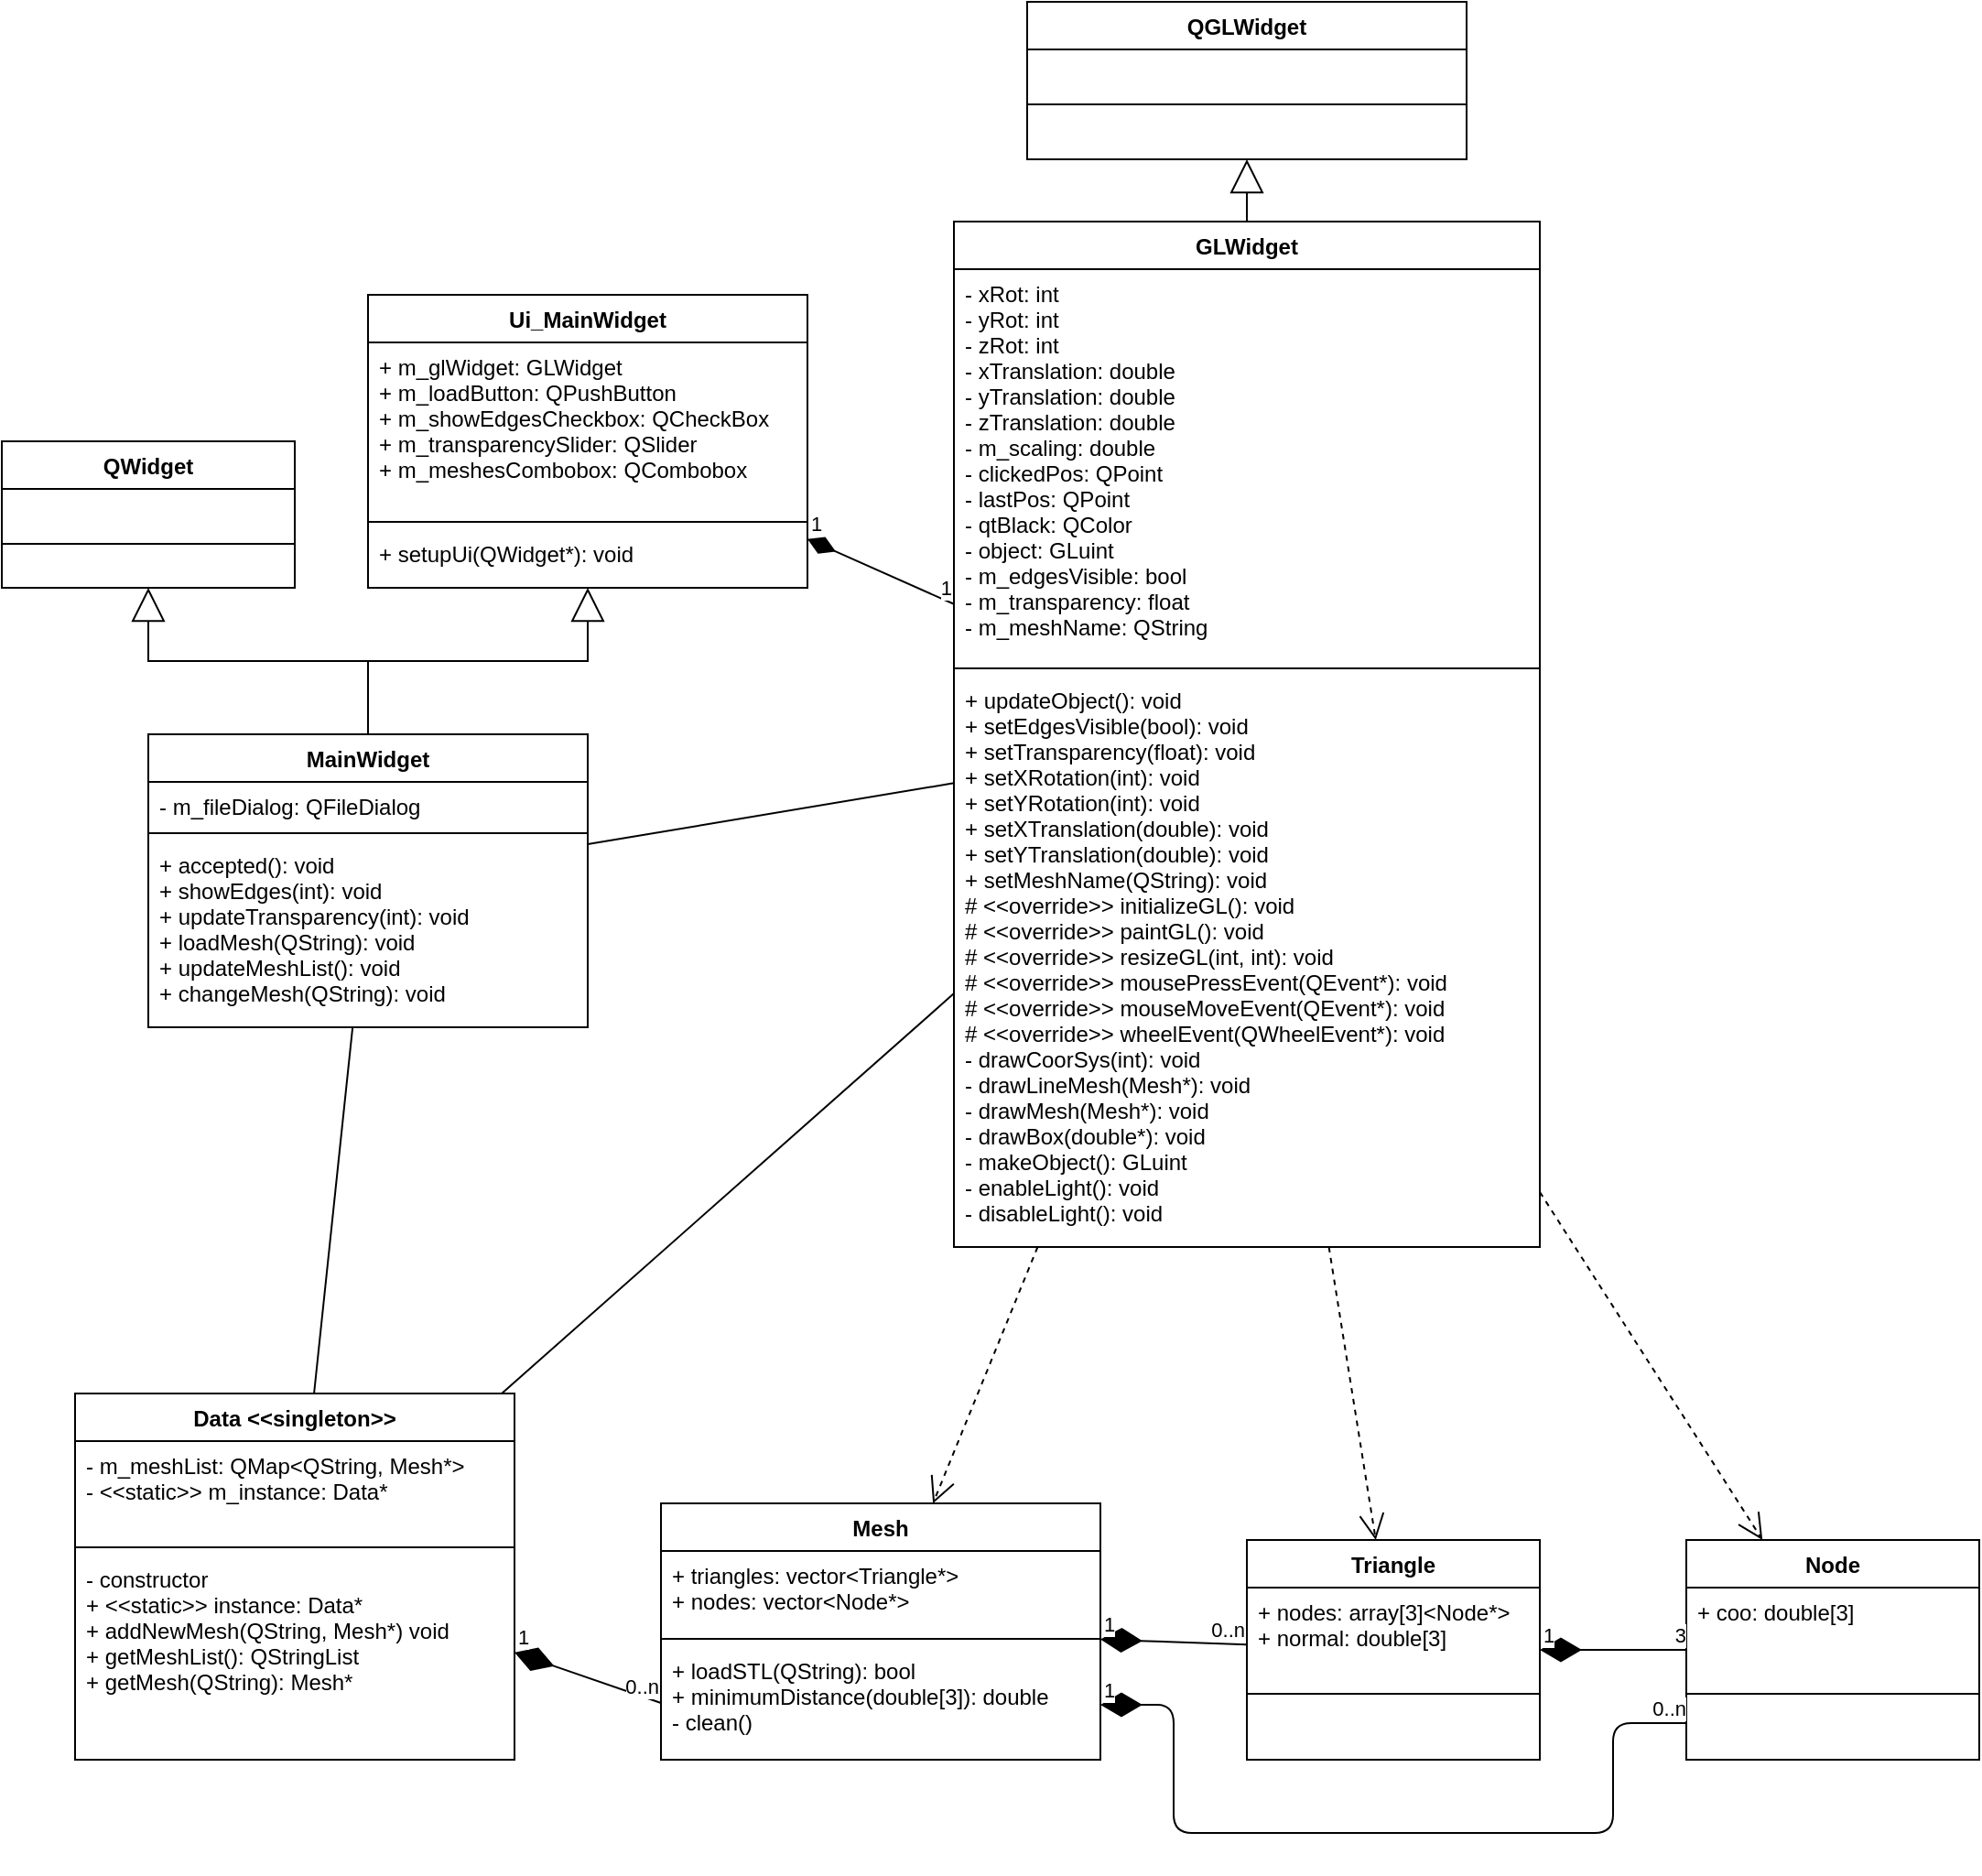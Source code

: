 <mxfile version="13.9.6" type="github">
  <diagram id="C5RBs43oDa-KdzZeNtuy" name="Page-1">
    <mxGraphModel dx="2523" dy="483" grid="1" gridSize="10" guides="1" tooltips="1" connect="1" arrows="1" fold="1" page="1" pageScale="1" pageWidth="1654" pageHeight="1169" math="0" shadow="0">
      <root>
        <mxCell id="WIyWlLk6GJQsqaUBKTNV-0" />
        <mxCell id="WIyWlLk6GJQsqaUBKTNV-1" parent="WIyWlLk6GJQsqaUBKTNV-0" />
        <mxCell id="rni8tC35Q871cZvnRtiC-0" value="Mesh" style="swimlane;fontStyle=1;align=center;verticalAlign=top;childLayout=stackLayout;horizontal=1;startSize=26;horizontalStack=0;resizeParent=1;resizeParentMax=0;resizeLast=0;collapsible=1;marginBottom=0;" parent="WIyWlLk6GJQsqaUBKTNV-1" vertex="1">
          <mxGeometry x="-1080" y="900" width="240" height="140" as="geometry" />
        </mxCell>
        <mxCell id="rni8tC35Q871cZvnRtiC-1" value="+ triangles: vector&lt;Triangle*&gt;&#xa;+ nodes: vector&lt;Node*&gt;" style="text;strokeColor=none;fillColor=none;align=left;verticalAlign=top;spacingLeft=4;spacingRight=4;overflow=hidden;rotatable=0;points=[[0,0.5],[1,0.5]];portConstraint=eastwest;" parent="rni8tC35Q871cZvnRtiC-0" vertex="1">
          <mxGeometry y="26" width="240" height="44" as="geometry" />
        </mxCell>
        <mxCell id="rni8tC35Q871cZvnRtiC-2" value="" style="line;strokeWidth=1;fillColor=none;align=left;verticalAlign=middle;spacingTop=-1;spacingLeft=3;spacingRight=3;rotatable=0;labelPosition=right;points=[];portConstraint=eastwest;" parent="rni8tC35Q871cZvnRtiC-0" vertex="1">
          <mxGeometry y="70" width="240" height="8" as="geometry" />
        </mxCell>
        <mxCell id="rni8tC35Q871cZvnRtiC-3" value="+ loadSTL(QString): bool&#xa;+ minimumDistance(double[3]): double&#xa;- clean()" style="text;strokeColor=none;fillColor=none;align=left;verticalAlign=top;spacingLeft=4;spacingRight=4;overflow=hidden;rotatable=0;points=[[0,0.5],[1,0.5]];portConstraint=eastwest;" parent="rni8tC35Q871cZvnRtiC-0" vertex="1">
          <mxGeometry y="78" width="240" height="62" as="geometry" />
        </mxCell>
        <mxCell id="rni8tC35Q871cZvnRtiC-4" value="Triangle" style="swimlane;fontStyle=1;align=center;verticalAlign=top;childLayout=stackLayout;horizontal=1;startSize=26;horizontalStack=0;resizeParent=1;resizeParentMax=0;resizeLast=0;collapsible=1;marginBottom=0;" parent="WIyWlLk6GJQsqaUBKTNV-1" vertex="1">
          <mxGeometry x="-760" y="920" width="160" height="120" as="geometry" />
        </mxCell>
        <mxCell id="rni8tC35Q871cZvnRtiC-5" value="+ nodes: array[3]&lt;Node*&gt;&#xa;+ normal: double[3]" style="text;strokeColor=none;fillColor=none;align=left;verticalAlign=top;spacingLeft=4;spacingRight=4;overflow=hidden;rotatable=0;points=[[0,0.5],[1,0.5]];portConstraint=eastwest;" parent="rni8tC35Q871cZvnRtiC-4" vertex="1">
          <mxGeometry y="26" width="160" height="54" as="geometry" />
        </mxCell>
        <mxCell id="rni8tC35Q871cZvnRtiC-6" value="" style="line;strokeWidth=1;fillColor=none;align=left;verticalAlign=middle;spacingTop=-1;spacingLeft=3;spacingRight=3;rotatable=0;labelPosition=right;points=[];portConstraint=eastwest;" parent="rni8tC35Q871cZvnRtiC-4" vertex="1">
          <mxGeometry y="80" width="160" height="8" as="geometry" />
        </mxCell>
        <mxCell id="rni8tC35Q871cZvnRtiC-7" value=" " style="text;strokeColor=none;fillColor=none;align=left;verticalAlign=top;spacingLeft=4;spacingRight=4;overflow=hidden;rotatable=0;points=[[0,0.5],[1,0.5]];portConstraint=eastwest;" parent="rni8tC35Q871cZvnRtiC-4" vertex="1">
          <mxGeometry y="88" width="160" height="32" as="geometry" />
        </mxCell>
        <mxCell id="rni8tC35Q871cZvnRtiC-8" value="Node" style="swimlane;fontStyle=1;align=center;verticalAlign=top;childLayout=stackLayout;horizontal=1;startSize=26;horizontalStack=0;resizeParent=1;resizeParentMax=0;resizeLast=0;collapsible=1;marginBottom=0;" parent="WIyWlLk6GJQsqaUBKTNV-1" vertex="1">
          <mxGeometry x="-520" y="920" width="160" height="120" as="geometry" />
        </mxCell>
        <mxCell id="rni8tC35Q871cZvnRtiC-9" value="+ coo: double[3]" style="text;strokeColor=none;fillColor=none;align=left;verticalAlign=top;spacingLeft=4;spacingRight=4;overflow=hidden;rotatable=0;points=[[0,0.5],[1,0.5]];portConstraint=eastwest;" parent="rni8tC35Q871cZvnRtiC-8" vertex="1">
          <mxGeometry y="26" width="160" height="54" as="geometry" />
        </mxCell>
        <mxCell id="rni8tC35Q871cZvnRtiC-10" value="" style="line;strokeWidth=1;fillColor=none;align=left;verticalAlign=middle;spacingTop=-1;spacingLeft=3;spacingRight=3;rotatable=0;labelPosition=right;points=[];portConstraint=eastwest;" parent="rni8tC35Q871cZvnRtiC-8" vertex="1">
          <mxGeometry y="80" width="160" height="8" as="geometry" />
        </mxCell>
        <mxCell id="rni8tC35Q871cZvnRtiC-11" value=" " style="text;strokeColor=none;fillColor=none;align=left;verticalAlign=top;spacingLeft=4;spacingRight=4;overflow=hidden;rotatable=0;points=[[0,0.5],[1,0.5]];portConstraint=eastwest;" parent="rni8tC35Q871cZvnRtiC-8" vertex="1">
          <mxGeometry y="88" width="160" height="32" as="geometry" />
        </mxCell>
        <mxCell id="rni8tC35Q871cZvnRtiC-15" value="Data &lt;&lt;singleton&gt;&gt;" style="swimlane;fontStyle=1;align=center;verticalAlign=top;childLayout=stackLayout;horizontal=1;startSize=26;horizontalStack=0;resizeParent=1;resizeParentMax=0;resizeLast=0;collapsible=1;marginBottom=0;" parent="WIyWlLk6GJQsqaUBKTNV-1" vertex="1">
          <mxGeometry x="-1400" y="840" width="240" height="200" as="geometry" />
        </mxCell>
        <mxCell id="rni8tC35Q871cZvnRtiC-16" value="- m_meshList: QMap&lt;QString, Mesh*&gt;&#xa;- &lt;&lt;static&gt;&gt; m_instance: Data*&#xa;" style="text;strokeColor=none;fillColor=none;align=left;verticalAlign=top;spacingLeft=4;spacingRight=4;overflow=hidden;rotatable=0;points=[[0,0.5],[1,0.5]];portConstraint=eastwest;" parent="rni8tC35Q871cZvnRtiC-15" vertex="1">
          <mxGeometry y="26" width="240" height="54" as="geometry" />
        </mxCell>
        <mxCell id="rni8tC35Q871cZvnRtiC-17" value="" style="line;strokeWidth=1;fillColor=none;align=left;verticalAlign=middle;spacingTop=-1;spacingLeft=3;spacingRight=3;rotatable=0;labelPosition=right;points=[];portConstraint=eastwest;" parent="rni8tC35Q871cZvnRtiC-15" vertex="1">
          <mxGeometry y="80" width="240" height="8" as="geometry" />
        </mxCell>
        <mxCell id="rni8tC35Q871cZvnRtiC-18" value="- constructor&#xa;+ &lt;&lt;static&gt;&gt; instance: Data*&#xa;+ addNewMesh(QString, Mesh*) void&#xa;+ getMeshList(): QStringList&#xa;+ getMesh(QString): Mesh*" style="text;strokeColor=none;fillColor=none;align=left;verticalAlign=top;spacingLeft=4;spacingRight=4;overflow=hidden;rotatable=0;points=[[0,0.5],[1,0.5]];portConstraint=eastwest;" parent="rni8tC35Q871cZvnRtiC-15" vertex="1">
          <mxGeometry y="88" width="240" height="112" as="geometry" />
        </mxCell>
        <mxCell id="rni8tC35Q871cZvnRtiC-19" value="GLWidget" style="swimlane;fontStyle=1;align=center;verticalAlign=top;childLayout=stackLayout;horizontal=1;startSize=26;horizontalStack=0;resizeParent=1;resizeParentMax=0;resizeLast=0;collapsible=1;marginBottom=0;" parent="WIyWlLk6GJQsqaUBKTNV-1" vertex="1">
          <mxGeometry x="-920" y="200" width="320" height="560" as="geometry" />
        </mxCell>
        <mxCell id="rni8tC35Q871cZvnRtiC-20" value="- xRot: int&#xa;- yRot: int&#xa;- zRot: int&#xa;- xTranslation: double&#xa;- yTranslation: double&#xa;- zTranslation: double&#xa;- m_scaling: double&#xa;- clickedPos: QPoint&#xa;- lastPos: QPoint&#xa;- qtBlack: QColor&#xa;- object: GLuint&#xa;- m_edgesVisible: bool&#xa;- m_transparency: float&#xa;- m_meshName: QString" style="text;strokeColor=none;fillColor=none;align=left;verticalAlign=top;spacingLeft=4;spacingRight=4;overflow=hidden;rotatable=0;points=[[0,0.5],[1,0.5]];portConstraint=eastwest;" parent="rni8tC35Q871cZvnRtiC-19" vertex="1">
          <mxGeometry y="26" width="320" height="214" as="geometry" />
        </mxCell>
        <mxCell id="rni8tC35Q871cZvnRtiC-21" value="" style="line;strokeWidth=1;fillColor=none;align=left;verticalAlign=middle;spacingTop=-1;spacingLeft=3;spacingRight=3;rotatable=0;labelPosition=right;points=[];portConstraint=eastwest;" parent="rni8tC35Q871cZvnRtiC-19" vertex="1">
          <mxGeometry y="240" width="320" height="8" as="geometry" />
        </mxCell>
        <mxCell id="rni8tC35Q871cZvnRtiC-22" value="+ updateObject(): void&#xa;+ setEdgesVisible(bool): void&#xa;+ setTransparency(float): void&#xa;+ setXRotation(int): void&#xa;+ setYRotation(int): void&#xa;+ setXTranslation(double): void&#xa;+ setYTranslation(double): void&#xa;+ setMeshName(QString): void&#xa;# &lt;&lt;override&gt;&gt; initializeGL(): void&#xa;# &lt;&lt;override&gt;&gt; paintGL(): void&#xa;# &lt;&lt;override&gt;&gt; resizeGL(int, int): void&#xa;# &lt;&lt;override&gt;&gt; mousePressEvent(QEvent*): void&#xa;# &lt;&lt;override&gt;&gt; mouseMoveEvent(QEvent*): void&#xa;# &lt;&lt;override&gt;&gt; wheelEvent(QWheelEvent*): void&#xa;- drawCoorSys(int): void&#xa;- drawLineMesh(Mesh*): void&#xa;- drawMesh(Mesh*): void&#xa;- drawBox(double*): void&#xa;- makeObject(): GLuint&#xa;- enableLight(): void&#xa;- disableLight(): void" style="text;strokeColor=none;fillColor=none;align=left;verticalAlign=top;spacingLeft=4;spacingRight=4;overflow=hidden;rotatable=0;points=[[0,0.5],[1,0.5]];portConstraint=eastwest;" parent="rni8tC35Q871cZvnRtiC-19" vertex="1">
          <mxGeometry y="248" width="320" height="312" as="geometry" />
        </mxCell>
        <mxCell id="rni8tC35Q871cZvnRtiC-28" value="MainWidget" style="swimlane;fontStyle=1;align=center;verticalAlign=top;childLayout=stackLayout;horizontal=1;startSize=26;horizontalStack=0;resizeParent=1;resizeParentMax=0;resizeLast=0;collapsible=1;marginBottom=0;" parent="WIyWlLk6GJQsqaUBKTNV-1" vertex="1">
          <mxGeometry x="-1360" y="480" width="240" height="160" as="geometry" />
        </mxCell>
        <mxCell id="rni8tC35Q871cZvnRtiC-29" value="- m_fileDialog: QFileDialog" style="text;strokeColor=none;fillColor=none;align=left;verticalAlign=top;spacingLeft=4;spacingRight=4;overflow=hidden;rotatable=0;points=[[0,0.5],[1,0.5]];portConstraint=eastwest;" parent="rni8tC35Q871cZvnRtiC-28" vertex="1">
          <mxGeometry y="26" width="240" height="24" as="geometry" />
        </mxCell>
        <mxCell id="rni8tC35Q871cZvnRtiC-30" value="" style="line;strokeWidth=1;fillColor=none;align=left;verticalAlign=middle;spacingTop=-1;spacingLeft=3;spacingRight=3;rotatable=0;labelPosition=right;points=[];portConstraint=eastwest;" parent="rni8tC35Q871cZvnRtiC-28" vertex="1">
          <mxGeometry y="50" width="240" height="8" as="geometry" />
        </mxCell>
        <mxCell id="rni8tC35Q871cZvnRtiC-31" value="+ accepted(): void&#xa;+ showEdges(int): void&#xa;+ updateTransparency(int): void&#xa;+ loadMesh(QString): void&#xa;+ updateMeshList(): void&#xa;+ changeMesh(QString): void" style="text;strokeColor=none;fillColor=none;align=left;verticalAlign=top;spacingLeft=4;spacingRight=4;overflow=hidden;rotatable=0;points=[[0,0.5],[1,0.5]];portConstraint=eastwest;" parent="rni8tC35Q871cZvnRtiC-28" vertex="1">
          <mxGeometry y="58" width="240" height="102" as="geometry" />
        </mxCell>
        <mxCell id="rni8tC35Q871cZvnRtiC-32" value="Ui_MainWidget" style="swimlane;fontStyle=1;align=center;verticalAlign=top;childLayout=stackLayout;horizontal=1;startSize=26;horizontalStack=0;resizeParent=1;resizeParentMax=0;resizeLast=0;collapsible=1;marginBottom=0;" parent="WIyWlLk6GJQsqaUBKTNV-1" vertex="1">
          <mxGeometry x="-1240" y="240" width="240" height="160" as="geometry" />
        </mxCell>
        <mxCell id="rni8tC35Q871cZvnRtiC-33" value="+ m_glWidget: GLWidget&#xa;+ m_loadButton: QPushButton&#xa;+ m_showEdgesCheckbox: QCheckBox&#xa;+ m_transparencySlider: QSlider&#xa;+ m_meshesCombobox: QCombobox" style="text;strokeColor=none;fillColor=none;align=left;verticalAlign=top;spacingLeft=4;spacingRight=4;overflow=hidden;rotatable=0;points=[[0,0.5],[1,0.5]];portConstraint=eastwest;" parent="rni8tC35Q871cZvnRtiC-32" vertex="1">
          <mxGeometry y="26" width="240" height="94" as="geometry" />
        </mxCell>
        <mxCell id="rni8tC35Q871cZvnRtiC-34" value="" style="line;strokeWidth=1;fillColor=none;align=left;verticalAlign=middle;spacingTop=-1;spacingLeft=3;spacingRight=3;rotatable=0;labelPosition=right;points=[];portConstraint=eastwest;" parent="rni8tC35Q871cZvnRtiC-32" vertex="1">
          <mxGeometry y="120" width="240" height="8" as="geometry" />
        </mxCell>
        <mxCell id="rni8tC35Q871cZvnRtiC-35" value="+ setupUi(QWidget*): void" style="text;strokeColor=none;fillColor=none;align=left;verticalAlign=top;spacingLeft=4;spacingRight=4;overflow=hidden;rotatable=0;points=[[0,0.5],[1,0.5]];portConstraint=eastwest;" parent="rni8tC35Q871cZvnRtiC-32" vertex="1">
          <mxGeometry y="128" width="240" height="32" as="geometry" />
        </mxCell>
        <mxCell id="rni8tC35Q871cZvnRtiC-37" value="" style="endArrow=block;endSize=16;endFill=0;html=1;" parent="WIyWlLk6GJQsqaUBKTNV-1" source="rni8tC35Q871cZvnRtiC-19" target="rni8tC35Q871cZvnRtiC-73" edge="1">
          <mxGeometry width="160" relative="1" as="geometry">
            <mxPoint x="-780" y="200" as="sourcePoint" />
            <mxPoint x="-870" y="120" as="targetPoint" />
          </mxGeometry>
        </mxCell>
        <mxCell id="rni8tC35Q871cZvnRtiC-38" value="" style="endArrow=block;endSize=16;endFill=0;html=1;exitX=0.5;exitY=0;exitDx=0;exitDy=0;edgeStyle=elbowEdgeStyle;elbow=vertical;rounded=0;" parent="WIyWlLk6GJQsqaUBKTNV-1" source="rni8tC35Q871cZvnRtiC-28" target="rni8tC35Q871cZvnRtiC-32" edge="1">
          <mxGeometry width="160" relative="1" as="geometry">
            <mxPoint x="-1506" y="600" as="sourcePoint" />
            <mxPoint x="-1346" y="600" as="targetPoint" />
            <Array as="points">
              <mxPoint x="-1360" y="440" />
              <mxPoint x="-1330" y="440" />
              <mxPoint x="-1360" y="430" />
              <mxPoint x="-1300" y="440" />
              <mxPoint x="-1360" y="430" />
              <mxPoint x="-1320" y="440" />
              <mxPoint x="-1390" y="400" />
            </Array>
          </mxGeometry>
        </mxCell>
        <mxCell id="rni8tC35Q871cZvnRtiC-39" value="QWidget" style="swimlane;fontStyle=1;align=center;verticalAlign=top;childLayout=stackLayout;horizontal=1;startSize=26;horizontalStack=0;resizeParent=1;resizeParentMax=0;resizeLast=0;collapsible=1;marginBottom=0;" parent="WIyWlLk6GJQsqaUBKTNV-1" vertex="1">
          <mxGeometry x="-1440" y="320" width="160" height="80" as="geometry" />
        </mxCell>
        <mxCell id="rni8tC35Q871cZvnRtiC-40" value=" " style="text;strokeColor=none;fillColor=none;align=left;verticalAlign=top;spacingLeft=4;spacingRight=4;overflow=hidden;rotatable=0;points=[[0,0.5],[1,0.5]];portConstraint=eastwest;" parent="rni8tC35Q871cZvnRtiC-39" vertex="1">
          <mxGeometry y="26" width="160" height="26" as="geometry" />
        </mxCell>
        <mxCell id="rni8tC35Q871cZvnRtiC-41" value="" style="line;strokeWidth=1;fillColor=none;align=left;verticalAlign=middle;spacingTop=-1;spacingLeft=3;spacingRight=3;rotatable=0;labelPosition=right;points=[];portConstraint=eastwest;" parent="rni8tC35Q871cZvnRtiC-39" vertex="1">
          <mxGeometry y="52" width="160" height="8" as="geometry" />
        </mxCell>
        <mxCell id="rni8tC35Q871cZvnRtiC-42" value=" " style="text;strokeColor=none;fillColor=none;align=left;verticalAlign=top;spacingLeft=4;spacingRight=4;overflow=hidden;rotatable=0;points=[[0,0.5],[1,0.5]];portConstraint=eastwest;" parent="rni8tC35Q871cZvnRtiC-39" vertex="1">
          <mxGeometry y="60" width="160" height="20" as="geometry" />
        </mxCell>
        <mxCell id="rni8tC35Q871cZvnRtiC-44" value="" style="endArrow=block;endSize=16;endFill=0;html=1;exitX=0.5;exitY=0;exitDx=0;exitDy=0;edgeStyle=elbowEdgeStyle;elbow=vertical;rounded=0;" parent="WIyWlLk6GJQsqaUBKTNV-1" source="rni8tC35Q871cZvnRtiC-28" target="rni8tC35Q871cZvnRtiC-39" edge="1">
          <mxGeometry width="160" relative="1" as="geometry">
            <mxPoint x="-1340" y="420" as="sourcePoint" />
            <mxPoint x="-1180" y="420" as="targetPoint" />
            <Array as="points">
              <mxPoint x="-1160" y="440" />
              <mxPoint x="-1210" y="440" />
              <mxPoint x="-1230" y="440" />
              <mxPoint x="-1300" y="400" />
              <mxPoint x="-1250" y="380" />
            </Array>
          </mxGeometry>
        </mxCell>
        <mxCell id="rni8tC35Q871cZvnRtiC-48" value="" style="endArrow=none;html=1;endSize=12;startArrow=diamondThin;startSize=20;startFill=1;endFill=0;" parent="WIyWlLk6GJQsqaUBKTNV-1" source="rni8tC35Q871cZvnRtiC-0" target="rni8tC35Q871cZvnRtiC-4" edge="1">
          <mxGeometry relative="1" as="geometry">
            <mxPoint x="-940" y="370" as="sourcePoint" />
            <mxPoint x="-1080" y="370" as="targetPoint" />
          </mxGeometry>
        </mxCell>
        <mxCell id="rni8tC35Q871cZvnRtiC-49" value="1" style="edgeLabel;resizable=0;html=1;align=left;verticalAlign=bottom;labelPosition=right;verticalLabelPosition=top;" parent="rni8tC35Q871cZvnRtiC-48" connectable="0" vertex="1">
          <mxGeometry x="-1" relative="1" as="geometry" />
        </mxCell>
        <mxCell id="rni8tC35Q871cZvnRtiC-50" value="0..n" style="edgeLabel;resizable=0;html=1;align=right;verticalAlign=bottom;labelPosition=left;verticalLabelPosition=top;" parent="rni8tC35Q871cZvnRtiC-48" connectable="0" vertex="1">
          <mxGeometry x="1" relative="1" as="geometry" />
        </mxCell>
        <mxCell id="rni8tC35Q871cZvnRtiC-60" value="" style="endArrow=none;html=1;endSize=12;startArrow=diamondThin;startSize=14;startFill=1;endFill=0;" parent="WIyWlLk6GJQsqaUBKTNV-1" source="rni8tC35Q871cZvnRtiC-32" target="rni8tC35Q871cZvnRtiC-19" edge="1">
          <mxGeometry relative="1" as="geometry">
            <mxPoint x="-990" y="340" as="sourcePoint" />
            <mxPoint x="-860" y="420" as="targetPoint" />
          </mxGeometry>
        </mxCell>
        <mxCell id="rni8tC35Q871cZvnRtiC-61" value="1" style="edgeLabel;resizable=0;html=1;align=left;verticalAlign=bottom;labelPosition=right;verticalLabelPosition=top;" parent="rni8tC35Q871cZvnRtiC-60" connectable="0" vertex="1">
          <mxGeometry x="-1" relative="1" as="geometry" />
        </mxCell>
        <mxCell id="rni8tC35Q871cZvnRtiC-62" value="1" style="edgeLabel;resizable=0;html=1;align=right;verticalAlign=bottom;labelPosition=left;verticalLabelPosition=top;" parent="rni8tC35Q871cZvnRtiC-60" connectable="0" vertex="1">
          <mxGeometry x="1" relative="1" as="geometry" />
        </mxCell>
        <mxCell id="rni8tC35Q871cZvnRtiC-63" value="" style="endArrow=none;html=1;endSize=20;startArrow=diamondThin;startSize=20;startFill=1;endFill=0;" parent="WIyWlLk6GJQsqaUBKTNV-1" source="rni8tC35Q871cZvnRtiC-4" target="rni8tC35Q871cZvnRtiC-8" edge="1">
          <mxGeometry relative="1" as="geometry">
            <mxPoint x="-1280" y="338.0" as="sourcePoint" />
            <mxPoint x="-1420" y="338.0" as="targetPoint" />
          </mxGeometry>
        </mxCell>
        <mxCell id="rni8tC35Q871cZvnRtiC-64" value="1" style="edgeLabel;resizable=0;html=1;align=left;verticalAlign=bottom;labelPosition=right;verticalLabelPosition=top;" parent="rni8tC35Q871cZvnRtiC-63" connectable="0" vertex="1">
          <mxGeometry x="-1" relative="1" as="geometry" />
        </mxCell>
        <mxCell id="rni8tC35Q871cZvnRtiC-65" value="3" style="edgeLabel;resizable=0;html=1;align=right;verticalAlign=bottom;labelPosition=left;verticalLabelPosition=top;" parent="rni8tC35Q871cZvnRtiC-63" connectable="0" vertex="1">
          <mxGeometry x="1" relative="1" as="geometry" />
        </mxCell>
        <mxCell id="rni8tC35Q871cZvnRtiC-66" value="" style="endArrow=none;html=1;endSize=12;startArrow=diamondThin;startSize=20;startFill=1;endFill=0;entryX=0;entryY=0.5;entryDx=0;entryDy=0;" parent="WIyWlLk6GJQsqaUBKTNV-1" source="rni8tC35Q871cZvnRtiC-15" target="rni8tC35Q871cZvnRtiC-3" edge="1">
          <mxGeometry relative="1" as="geometry">
            <mxPoint x="-1050" y="430" as="sourcePoint" />
            <mxPoint x="-1170" y="430" as="targetPoint" />
          </mxGeometry>
        </mxCell>
        <mxCell id="rni8tC35Q871cZvnRtiC-67" value="1" style="edgeLabel;resizable=0;html=1;align=left;verticalAlign=bottom;labelPosition=right;verticalLabelPosition=top;" parent="rni8tC35Q871cZvnRtiC-66" connectable="0" vertex="1">
          <mxGeometry x="-1" relative="1" as="geometry" />
        </mxCell>
        <mxCell id="rni8tC35Q871cZvnRtiC-68" value="0..n" style="edgeLabel;resizable=0;html=1;align=right;verticalAlign=bottom;labelPosition=left;verticalLabelPosition=top;" parent="rni8tC35Q871cZvnRtiC-66" connectable="0" vertex="1">
          <mxGeometry x="1" relative="1" as="geometry" />
        </mxCell>
        <mxCell id="rni8tC35Q871cZvnRtiC-70" value="QGLWidget" style="swimlane;fontStyle=1;align=center;verticalAlign=top;childLayout=stackLayout;horizontal=1;startSize=26;horizontalStack=0;resizeParent=1;resizeParentMax=0;resizeLast=0;collapsible=1;marginBottom=0;" parent="WIyWlLk6GJQsqaUBKTNV-1" vertex="1">
          <mxGeometry x="-880" y="80" width="240" height="86" as="geometry" />
        </mxCell>
        <mxCell id="rni8tC35Q871cZvnRtiC-71" value=" " style="text;strokeColor=none;fillColor=none;align=left;verticalAlign=top;spacingLeft=4;spacingRight=4;overflow=hidden;rotatable=0;points=[[0,0.5],[1,0.5]];portConstraint=eastwest;" parent="rni8tC35Q871cZvnRtiC-70" vertex="1">
          <mxGeometry y="26" width="240" height="26" as="geometry" />
        </mxCell>
        <mxCell id="rni8tC35Q871cZvnRtiC-72" value="" style="line;strokeWidth=1;fillColor=none;align=left;verticalAlign=middle;spacingTop=-1;spacingLeft=3;spacingRight=3;rotatable=0;labelPosition=right;points=[];portConstraint=eastwest;" parent="rni8tC35Q871cZvnRtiC-70" vertex="1">
          <mxGeometry y="52" width="240" height="8" as="geometry" />
        </mxCell>
        <mxCell id="rni8tC35Q871cZvnRtiC-73" value=" " style="text;strokeColor=none;fillColor=none;align=left;verticalAlign=top;spacingLeft=4;spacingRight=4;overflow=hidden;rotatable=0;points=[[0,0.5],[1,0.5]];portConstraint=eastwest;" parent="rni8tC35Q871cZvnRtiC-70" vertex="1">
          <mxGeometry y="60" width="240" height="26" as="geometry" />
        </mxCell>
        <mxCell id="rni8tC35Q871cZvnRtiC-77" style="edgeStyle=none;rounded=0;orthogonalLoop=1;jettySize=auto;html=1;exitX=0.5;exitY=0;exitDx=0;exitDy=0;startArrow=diamondThin;startFill=1;startSize=20;endArrow=none;endFill=0;endSize=20;" parent="WIyWlLk6GJQsqaUBKTNV-1" source="rni8tC35Q871cZvnRtiC-4" target="rni8tC35Q871cZvnRtiC-4" edge="1">
          <mxGeometry relative="1" as="geometry" />
        </mxCell>
        <mxCell id="rni8tC35Q871cZvnRtiC-78" value="" style="endArrow=none;html=1;" parent="WIyWlLk6GJQsqaUBKTNV-1" source="rni8tC35Q871cZvnRtiC-15" target="rni8tC35Q871cZvnRtiC-19" edge="1">
          <mxGeometry width="50" height="50" relative="1" as="geometry">
            <mxPoint x="-1250" y="700" as="sourcePoint" />
            <mxPoint x="-1200" y="650" as="targetPoint" />
          </mxGeometry>
        </mxCell>
        <mxCell id="rni8tC35Q871cZvnRtiC-79" value="" style="endArrow=open;endSize=12;dashed=1;html=1;" parent="WIyWlLk6GJQsqaUBKTNV-1" source="rni8tC35Q871cZvnRtiC-19" target="rni8tC35Q871cZvnRtiC-0" edge="1">
          <mxGeometry width="160" relative="1" as="geometry">
            <mxPoint x="-1000" y="870" as="sourcePoint" />
            <mxPoint x="-840" y="870" as="targetPoint" />
          </mxGeometry>
        </mxCell>
        <mxCell id="rni8tC35Q871cZvnRtiC-80" value="" style="endArrow=open;endSize=12;dashed=1;html=1;" parent="WIyWlLk6GJQsqaUBKTNV-1" source="rni8tC35Q871cZvnRtiC-19" target="rni8tC35Q871cZvnRtiC-8" edge="1">
          <mxGeometry width="160" relative="1" as="geometry">
            <mxPoint x="-849.914" y="760" as="sourcePoint" />
            <mxPoint x="-889.995" y="900" as="targetPoint" />
          </mxGeometry>
        </mxCell>
        <mxCell id="rni8tC35Q871cZvnRtiC-81" value="" style="endArrow=open;endSize=12;dashed=1;html=1;" parent="WIyWlLk6GJQsqaUBKTNV-1" source="rni8tC35Q871cZvnRtiC-19" target="rni8tC35Q871cZvnRtiC-4" edge="1">
          <mxGeometry width="160" relative="1" as="geometry">
            <mxPoint x="-759.914" y="770" as="sourcePoint" />
            <mxPoint x="-799.995" y="910" as="targetPoint" />
          </mxGeometry>
        </mxCell>
        <mxCell id="rni8tC35Q871cZvnRtiC-83" value="" style="endArrow=none;html=1;" parent="WIyWlLk6GJQsqaUBKTNV-1" source="rni8tC35Q871cZvnRtiC-15" target="rni8tC35Q871cZvnRtiC-28" edge="1">
          <mxGeometry width="50" height="50" relative="1" as="geometry">
            <mxPoint x="-1160" y="848" as="sourcePoint" />
            <mxPoint x="-920" y="627.2" as="targetPoint" />
          </mxGeometry>
        </mxCell>
        <mxCell id="rni8tC35Q871cZvnRtiC-85" value="" style="endArrow=none;html=1;" parent="WIyWlLk6GJQsqaUBKTNV-1" source="rni8tC35Q871cZvnRtiC-19" target="rni8tC35Q871cZvnRtiC-28" edge="1">
          <mxGeometry width="50" height="50" relative="1" as="geometry">
            <mxPoint x="-1245" y="850" as="sourcePoint" />
            <mxPoint x="-1233" y="610" as="targetPoint" />
          </mxGeometry>
        </mxCell>
        <mxCell id="AzGKDolX_vOUwPZVmgVA-0" value="" style="endArrow=none;html=1;endSize=12;startArrow=diamondThin;startSize=20;startFill=1;endFill=0;edgeStyle=orthogonalEdgeStyle;" parent="WIyWlLk6GJQsqaUBKTNV-1" source="rni8tC35Q871cZvnRtiC-0" target="rni8tC35Q871cZvnRtiC-8" edge="1">
          <mxGeometry relative="1" as="geometry">
            <mxPoint x="-870" y="1019.996" as="sourcePoint" />
            <mxPoint x="-790" y="1023.073" as="targetPoint" />
            <Array as="points">
              <mxPoint x="-800" y="1010" />
              <mxPoint x="-800" y="1080" />
              <mxPoint x="-560" y="1080" />
              <mxPoint x="-560" y="1020" />
            </Array>
          </mxGeometry>
        </mxCell>
        <mxCell id="AzGKDolX_vOUwPZVmgVA-1" value="1" style="edgeLabel;resizable=0;html=1;align=left;verticalAlign=bottom;labelPosition=right;verticalLabelPosition=top;" parent="AzGKDolX_vOUwPZVmgVA-0" connectable="0" vertex="1">
          <mxGeometry x="-1" relative="1" as="geometry" />
        </mxCell>
        <mxCell id="AzGKDolX_vOUwPZVmgVA-2" value="0..n" style="edgeLabel;resizable=0;html=1;align=right;verticalAlign=bottom;labelPosition=left;verticalLabelPosition=top;" parent="AzGKDolX_vOUwPZVmgVA-0" connectable="0" vertex="1">
          <mxGeometry x="1" relative="1" as="geometry" />
        </mxCell>
      </root>
    </mxGraphModel>
  </diagram>
</mxfile>
